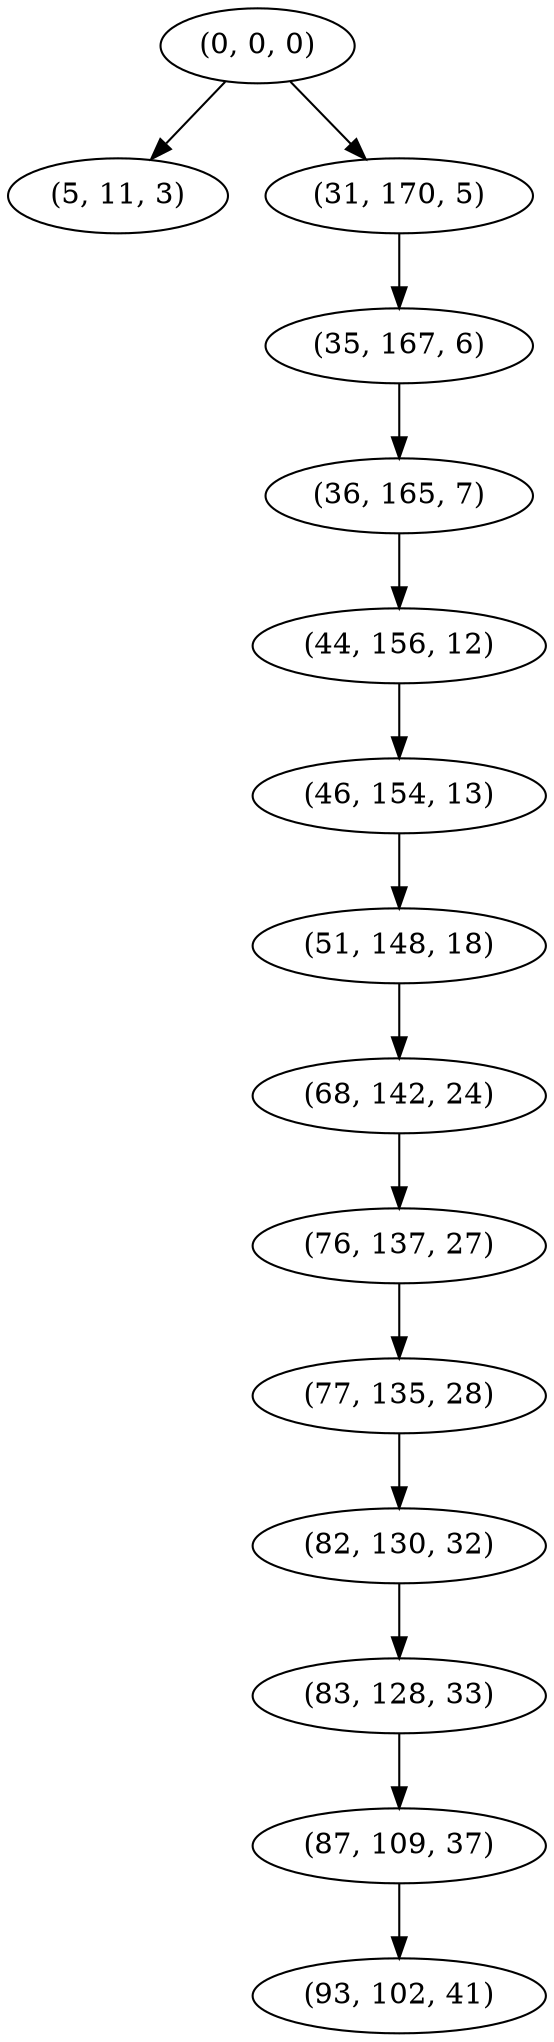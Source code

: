 digraph tree {
    "(0, 0, 0)";
    "(5, 11, 3)";
    "(31, 170, 5)";
    "(35, 167, 6)";
    "(36, 165, 7)";
    "(44, 156, 12)";
    "(46, 154, 13)";
    "(51, 148, 18)";
    "(68, 142, 24)";
    "(76, 137, 27)";
    "(77, 135, 28)";
    "(82, 130, 32)";
    "(83, 128, 33)";
    "(87, 109, 37)";
    "(93, 102, 41)";
    "(0, 0, 0)" -> "(5, 11, 3)";
    "(0, 0, 0)" -> "(31, 170, 5)";
    "(31, 170, 5)" -> "(35, 167, 6)";
    "(35, 167, 6)" -> "(36, 165, 7)";
    "(36, 165, 7)" -> "(44, 156, 12)";
    "(44, 156, 12)" -> "(46, 154, 13)";
    "(46, 154, 13)" -> "(51, 148, 18)";
    "(51, 148, 18)" -> "(68, 142, 24)";
    "(68, 142, 24)" -> "(76, 137, 27)";
    "(76, 137, 27)" -> "(77, 135, 28)";
    "(77, 135, 28)" -> "(82, 130, 32)";
    "(82, 130, 32)" -> "(83, 128, 33)";
    "(83, 128, 33)" -> "(87, 109, 37)";
    "(87, 109, 37)" -> "(93, 102, 41)";
}
